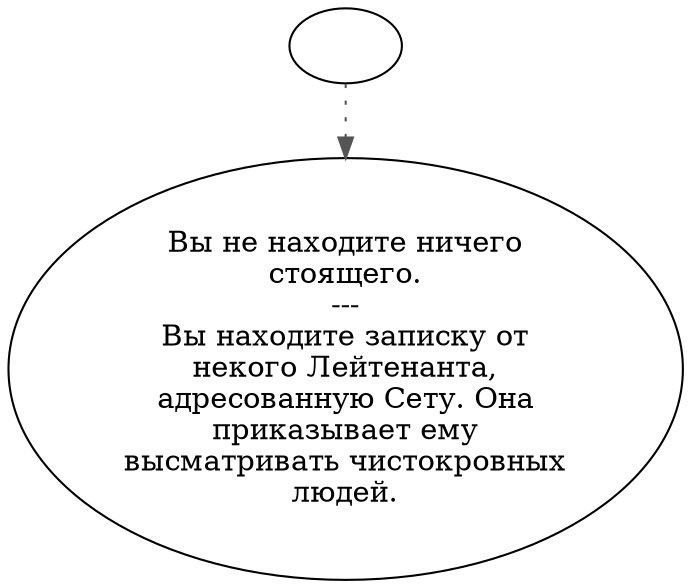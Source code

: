 digraph setdesk {
  "start" [style=filled       fillcolor="#FFFFFF"       color="#000000"]
  "start" -> "do_stuff" [style=dotted color="#555555"]
  "start" [label=""]
  "do_stuff" [style=filled       fillcolor="#FFFFFF"       color="#000000"]
  "do_stuff" [label="Вы не находите ничего\nстоящего.\n---\nВы находите записку от\nнекого Лейтенанта,\nадресованную Сету. Она\nприказывает ему\nвысматривать чистокровных\nлюдей."]
}